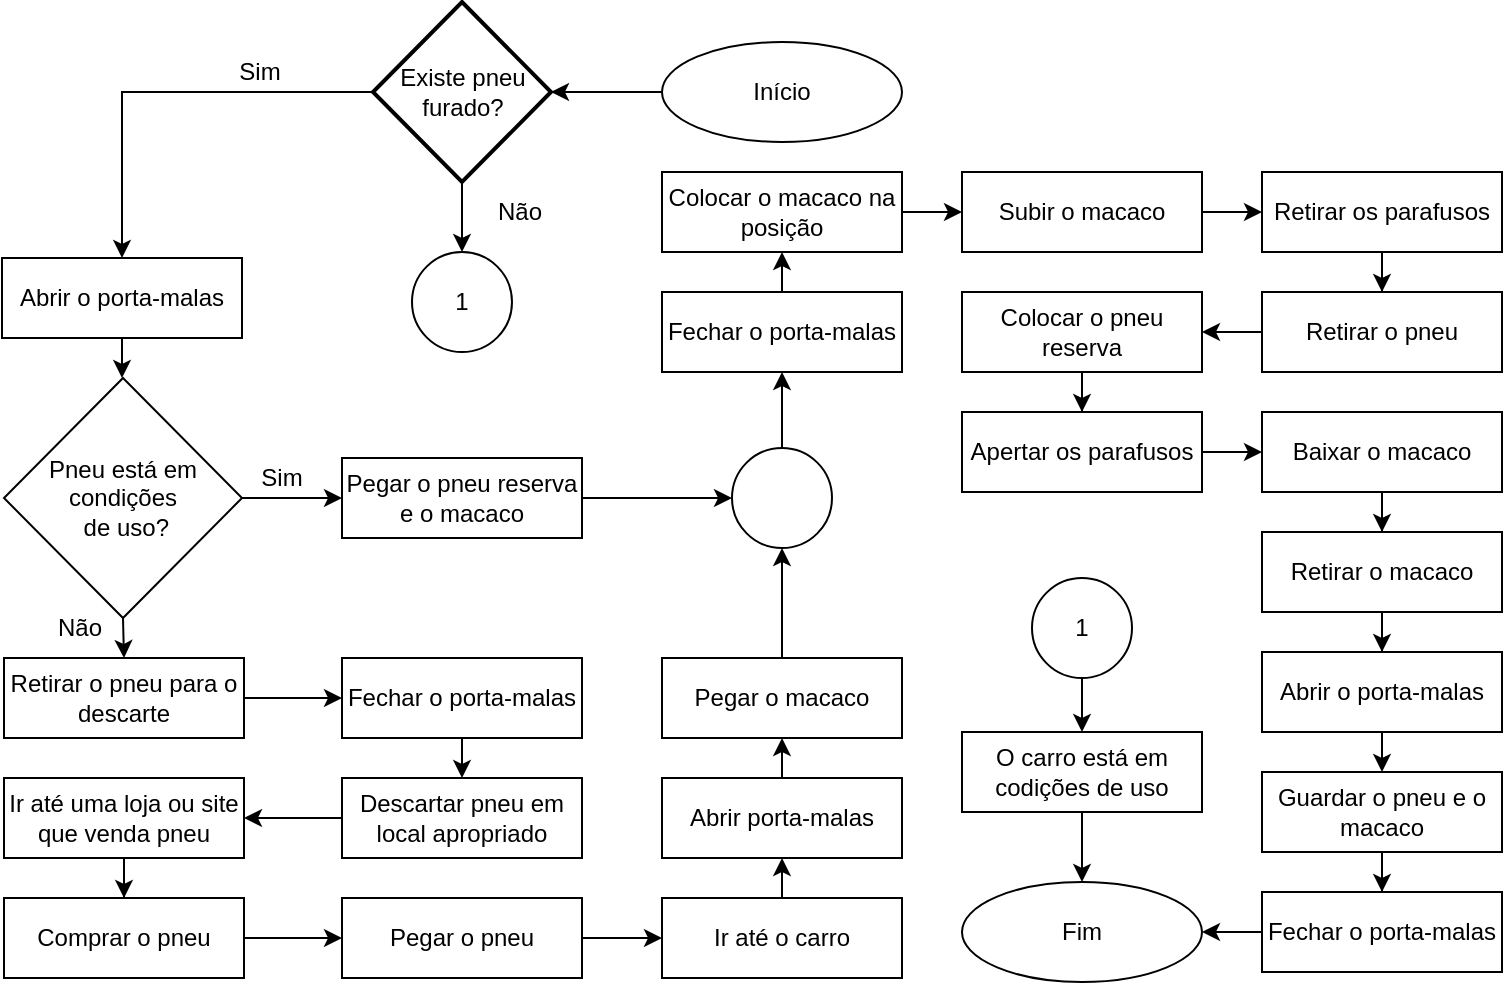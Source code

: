 <mxfile version="21.0.2" type="github">
  <diagram name="Página-1" id="P58mU9c-P4n3gaQWXchw">
    <mxGraphModel dx="880" dy="476" grid="1" gridSize="10" guides="1" tooltips="1" connect="1" arrows="1" fold="1" page="1" pageScale="1" pageWidth="827" pageHeight="1169" math="0" shadow="0">
      <root>
        <mxCell id="0" />
        <mxCell id="1" parent="0" />
        <mxCell id="OL7ZFpz6dahpd9CSGTHm-1" value="" style="edgeStyle=orthogonalEdgeStyle;rounded=0;orthogonalLoop=1;jettySize=auto;html=1;" edge="1" parent="1" source="OL7ZFpz6dahpd9CSGTHm-3" target="OL7ZFpz6dahpd9CSGTHm-8">
          <mxGeometry relative="1" as="geometry" />
        </mxCell>
        <mxCell id="OL7ZFpz6dahpd9CSGTHm-2" style="edgeStyle=orthogonalEdgeStyle;rounded=0;orthogonalLoop=1;jettySize=auto;html=1;exitX=0.5;exitY=1;exitDx=0;exitDy=0;entryX=0.5;entryY=0;entryDx=0;entryDy=0;" edge="1" parent="1" source="OL7ZFpz6dahpd9CSGTHm-3" target="OL7ZFpz6dahpd9CSGTHm-37">
          <mxGeometry relative="1" as="geometry" />
        </mxCell>
        <mxCell id="OL7ZFpz6dahpd9CSGTHm-3" value="Pneu está em &lt;br&gt;condições&lt;br&gt;&amp;nbsp;de uso?" style="rhombus;whiteSpace=wrap;html=1;" vertex="1" parent="1">
          <mxGeometry x="42" y="189" width="119" height="120" as="geometry" />
        </mxCell>
        <mxCell id="OL7ZFpz6dahpd9CSGTHm-4" value="" style="edgeStyle=orthogonalEdgeStyle;rounded=0;orthogonalLoop=1;jettySize=auto;html=1;" edge="1" parent="1" source="OL7ZFpz6dahpd9CSGTHm-5" target="OL7ZFpz6dahpd9CSGTHm-3">
          <mxGeometry relative="1" as="geometry" />
        </mxCell>
        <mxCell id="OL7ZFpz6dahpd9CSGTHm-5" value="Abrir o porta-malas" style="rounded=0;whiteSpace=wrap;html=1;" vertex="1" parent="1">
          <mxGeometry x="41" y="129" width="120" height="40" as="geometry" />
        </mxCell>
        <mxCell id="OL7ZFpz6dahpd9CSGTHm-6" style="edgeStyle=orthogonalEdgeStyle;rounded=0;orthogonalLoop=1;jettySize=auto;html=1;exitX=0.5;exitY=1;exitDx=0;exitDy=0;" edge="1" parent="1">
          <mxGeometry relative="1" as="geometry">
            <mxPoint x="644" y="103" as="sourcePoint" />
            <mxPoint x="644" y="103" as="targetPoint" />
          </mxGeometry>
        </mxCell>
        <mxCell id="OL7ZFpz6dahpd9CSGTHm-7" value="" style="edgeStyle=orthogonalEdgeStyle;rounded=0;orthogonalLoop=1;jettySize=auto;html=1;" edge="1" parent="1" source="OL7ZFpz6dahpd9CSGTHm-8" target="OL7ZFpz6dahpd9CSGTHm-55">
          <mxGeometry relative="1" as="geometry" />
        </mxCell>
        <mxCell id="OL7ZFpz6dahpd9CSGTHm-8" value="Pegar o pneu reserva e o macaco" style="rounded=0;whiteSpace=wrap;html=1;" vertex="1" parent="1">
          <mxGeometry x="211" y="229" width="120" height="40" as="geometry" />
        </mxCell>
        <mxCell id="OL7ZFpz6dahpd9CSGTHm-9" style="edgeStyle=orthogonalEdgeStyle;rounded=0;orthogonalLoop=1;jettySize=auto;html=1;exitX=0.5;exitY=0;exitDx=0;exitDy=0;entryX=0.5;entryY=1;entryDx=0;entryDy=0;" edge="1" parent="1" source="OL7ZFpz6dahpd9CSGTHm-10" target="OL7ZFpz6dahpd9CSGTHm-12">
          <mxGeometry relative="1" as="geometry" />
        </mxCell>
        <mxCell id="OL7ZFpz6dahpd9CSGTHm-10" value="Fechar o porta-malas" style="rounded=0;whiteSpace=wrap;html=1;" vertex="1" parent="1">
          <mxGeometry x="371" y="146" width="120" height="40" as="geometry" />
        </mxCell>
        <mxCell id="OL7ZFpz6dahpd9CSGTHm-11" value="" style="edgeStyle=orthogonalEdgeStyle;rounded=0;orthogonalLoop=1;jettySize=auto;html=1;" edge="1" parent="1" source="OL7ZFpz6dahpd9CSGTHm-12" target="OL7ZFpz6dahpd9CSGTHm-32">
          <mxGeometry relative="1" as="geometry" />
        </mxCell>
        <mxCell id="OL7ZFpz6dahpd9CSGTHm-12" value="Colocar o macaco na posição" style="rounded=0;whiteSpace=wrap;html=1;" vertex="1" parent="1">
          <mxGeometry x="371" y="86" width="120" height="40" as="geometry" />
        </mxCell>
        <mxCell id="OL7ZFpz6dahpd9CSGTHm-13" value="" style="edgeStyle=orthogonalEdgeStyle;rounded=0;orthogonalLoop=1;jettySize=auto;html=1;" edge="1" parent="1" source="OL7ZFpz6dahpd9CSGTHm-14" target="OL7ZFpz6dahpd9CSGTHm-16">
          <mxGeometry relative="1" as="geometry" />
        </mxCell>
        <mxCell id="OL7ZFpz6dahpd9CSGTHm-14" value="Guardar o pneu e o macaco" style="rounded=0;whiteSpace=wrap;html=1;" vertex="1" parent="1">
          <mxGeometry x="671" y="386" width="120" height="40" as="geometry" />
        </mxCell>
        <mxCell id="OL7ZFpz6dahpd9CSGTHm-15" value="" style="edgeStyle=orthogonalEdgeStyle;rounded=0;orthogonalLoop=1;jettySize=auto;html=1;" edge="1" parent="1" source="OL7ZFpz6dahpd9CSGTHm-16" target="OL7ZFpz6dahpd9CSGTHm-35">
          <mxGeometry relative="1" as="geometry" />
        </mxCell>
        <mxCell id="OL7ZFpz6dahpd9CSGTHm-16" value="Fechar o porta-malas" style="rounded=0;whiteSpace=wrap;html=1;" vertex="1" parent="1">
          <mxGeometry x="671" y="446" width="120" height="40" as="geometry" />
        </mxCell>
        <mxCell id="OL7ZFpz6dahpd9CSGTHm-17" value="" style="edgeStyle=orthogonalEdgeStyle;rounded=0;orthogonalLoop=1;jettySize=auto;html=1;" edge="1" parent="1" source="OL7ZFpz6dahpd9CSGTHm-18" target="OL7ZFpz6dahpd9CSGTHm-20">
          <mxGeometry relative="1" as="geometry" />
        </mxCell>
        <mxCell id="OL7ZFpz6dahpd9CSGTHm-18" value="Colocar o pneu reserva" style="rounded=0;whiteSpace=wrap;html=1;" vertex="1" parent="1">
          <mxGeometry x="521" y="146" width="120" height="40" as="geometry" />
        </mxCell>
        <mxCell id="OL7ZFpz6dahpd9CSGTHm-19" value="" style="edgeStyle=orthogonalEdgeStyle;rounded=0;orthogonalLoop=1;jettySize=auto;html=1;" edge="1" parent="1" source="OL7ZFpz6dahpd9CSGTHm-20" target="OL7ZFpz6dahpd9CSGTHm-26">
          <mxGeometry relative="1" as="geometry" />
        </mxCell>
        <mxCell id="OL7ZFpz6dahpd9CSGTHm-20" value="Apertar os parafusos" style="rounded=0;whiteSpace=wrap;html=1;" vertex="1" parent="1">
          <mxGeometry x="521" y="206" width="120" height="40" as="geometry" />
        </mxCell>
        <mxCell id="OL7ZFpz6dahpd9CSGTHm-21" style="edgeStyle=orthogonalEdgeStyle;rounded=0;orthogonalLoop=1;jettySize=auto;html=1;exitX=0.5;exitY=1;exitDx=0;exitDy=0;entryX=0.5;entryY=0;entryDx=0;entryDy=0;" edge="1" parent="1" source="OL7ZFpz6dahpd9CSGTHm-22" target="OL7ZFpz6dahpd9CSGTHm-14">
          <mxGeometry relative="1" as="geometry" />
        </mxCell>
        <mxCell id="OL7ZFpz6dahpd9CSGTHm-22" value="Abrir o porta-malas" style="rounded=0;whiteSpace=wrap;html=1;" vertex="1" parent="1">
          <mxGeometry x="671" y="326" width="120" height="40" as="geometry" />
        </mxCell>
        <mxCell id="OL7ZFpz6dahpd9CSGTHm-23" value="" style="edgeStyle=orthogonalEdgeStyle;rounded=0;orthogonalLoop=1;jettySize=auto;html=1;" edge="1" parent="1" source="OL7ZFpz6dahpd9CSGTHm-24" target="OL7ZFpz6dahpd9CSGTHm-22">
          <mxGeometry relative="1" as="geometry" />
        </mxCell>
        <mxCell id="OL7ZFpz6dahpd9CSGTHm-24" value="Retirar o macaco" style="rounded=0;whiteSpace=wrap;html=1;" vertex="1" parent="1">
          <mxGeometry x="671" y="266" width="120" height="40" as="geometry" />
        </mxCell>
        <mxCell id="OL7ZFpz6dahpd9CSGTHm-25" value="" style="edgeStyle=orthogonalEdgeStyle;rounded=0;orthogonalLoop=1;jettySize=auto;html=1;" edge="1" parent="1" source="OL7ZFpz6dahpd9CSGTHm-26" target="OL7ZFpz6dahpd9CSGTHm-24">
          <mxGeometry relative="1" as="geometry" />
        </mxCell>
        <mxCell id="OL7ZFpz6dahpd9CSGTHm-26" value="Baixar o macaco" style="rounded=0;whiteSpace=wrap;html=1;" vertex="1" parent="1">
          <mxGeometry x="671" y="206" width="120" height="40" as="geometry" />
        </mxCell>
        <mxCell id="OL7ZFpz6dahpd9CSGTHm-27" value="" style="edgeStyle=orthogonalEdgeStyle;rounded=0;orthogonalLoop=1;jettySize=auto;html=1;" edge="1" parent="1" source="OL7ZFpz6dahpd9CSGTHm-28" target="OL7ZFpz6dahpd9CSGTHm-18">
          <mxGeometry relative="1" as="geometry" />
        </mxCell>
        <mxCell id="OL7ZFpz6dahpd9CSGTHm-28" value="Retirar o pneu" style="rounded=0;whiteSpace=wrap;html=1;" vertex="1" parent="1">
          <mxGeometry x="671" y="146" width="120" height="40" as="geometry" />
        </mxCell>
        <mxCell id="OL7ZFpz6dahpd9CSGTHm-29" value="" style="edgeStyle=orthogonalEdgeStyle;rounded=0;orthogonalLoop=1;jettySize=auto;html=1;" edge="1" parent="1" source="OL7ZFpz6dahpd9CSGTHm-30" target="OL7ZFpz6dahpd9CSGTHm-28">
          <mxGeometry relative="1" as="geometry" />
        </mxCell>
        <mxCell id="OL7ZFpz6dahpd9CSGTHm-30" value="Retirar os parafusos" style="rounded=0;whiteSpace=wrap;html=1;" vertex="1" parent="1">
          <mxGeometry x="671" y="86" width="120" height="40" as="geometry" />
        </mxCell>
        <mxCell id="OL7ZFpz6dahpd9CSGTHm-31" value="" style="edgeStyle=orthogonalEdgeStyle;rounded=0;orthogonalLoop=1;jettySize=auto;html=1;" edge="1" parent="1" source="OL7ZFpz6dahpd9CSGTHm-32" target="OL7ZFpz6dahpd9CSGTHm-30">
          <mxGeometry relative="1" as="geometry" />
        </mxCell>
        <mxCell id="OL7ZFpz6dahpd9CSGTHm-32" value="Subir o macaco" style="rounded=0;whiteSpace=wrap;html=1;" vertex="1" parent="1">
          <mxGeometry x="521" y="86" width="120" height="40" as="geometry" />
        </mxCell>
        <mxCell id="OL7ZFpz6dahpd9CSGTHm-179" style="edgeStyle=orthogonalEdgeStyle;rounded=0;orthogonalLoop=1;jettySize=auto;html=1;exitX=0;exitY=0.5;exitDx=0;exitDy=0;entryX=1;entryY=0.5;entryDx=0;entryDy=0;entryPerimeter=0;" edge="1" parent="1" source="OL7ZFpz6dahpd9CSGTHm-34" target="OL7ZFpz6dahpd9CSGTHm-178">
          <mxGeometry relative="1" as="geometry" />
        </mxCell>
        <mxCell id="OL7ZFpz6dahpd9CSGTHm-34" value="Início" style="ellipse;whiteSpace=wrap;html=1;" vertex="1" parent="1">
          <mxGeometry x="371" y="21" width="120" height="50" as="geometry" />
        </mxCell>
        <mxCell id="OL7ZFpz6dahpd9CSGTHm-35" value="Fim" style="ellipse;whiteSpace=wrap;html=1;" vertex="1" parent="1">
          <mxGeometry x="521" y="441" width="120" height="50" as="geometry" />
        </mxCell>
        <mxCell id="OL7ZFpz6dahpd9CSGTHm-36" value="" style="edgeStyle=orthogonalEdgeStyle;rounded=0;orthogonalLoop=1;jettySize=auto;html=1;" edge="1" parent="1" source="OL7ZFpz6dahpd9CSGTHm-37" target="OL7ZFpz6dahpd9CSGTHm-43">
          <mxGeometry relative="1" as="geometry" />
        </mxCell>
        <mxCell id="OL7ZFpz6dahpd9CSGTHm-37" value="Retirar o pneu para o descarte" style="rounded=0;whiteSpace=wrap;html=1;" vertex="1" parent="1">
          <mxGeometry x="42" y="329" width="120" height="40" as="geometry" />
        </mxCell>
        <mxCell id="OL7ZFpz6dahpd9CSGTHm-38" value="" style="edgeStyle=orthogonalEdgeStyle;rounded=0;orthogonalLoop=1;jettySize=auto;html=1;" edge="1" parent="1" source="OL7ZFpz6dahpd9CSGTHm-39" target="OL7ZFpz6dahpd9CSGTHm-41">
          <mxGeometry relative="1" as="geometry" />
        </mxCell>
        <mxCell id="OL7ZFpz6dahpd9CSGTHm-39" value="Ir até uma loja ou site que venda pneu" style="rounded=0;whiteSpace=wrap;html=1;" vertex="1" parent="1">
          <mxGeometry x="42" y="389" width="120" height="40" as="geometry" />
        </mxCell>
        <mxCell id="OL7ZFpz6dahpd9CSGTHm-40" value="" style="edgeStyle=orthogonalEdgeStyle;rounded=0;orthogonalLoop=1;jettySize=auto;html=1;" edge="1" parent="1" source="OL7ZFpz6dahpd9CSGTHm-41" target="OL7ZFpz6dahpd9CSGTHm-47">
          <mxGeometry relative="1" as="geometry" />
        </mxCell>
        <mxCell id="OL7ZFpz6dahpd9CSGTHm-41" value="Comprar o pneu" style="rounded=0;whiteSpace=wrap;html=1;" vertex="1" parent="1">
          <mxGeometry x="42" y="449" width="120" height="40" as="geometry" />
        </mxCell>
        <mxCell id="OL7ZFpz6dahpd9CSGTHm-42" style="edgeStyle=orthogonalEdgeStyle;rounded=0;orthogonalLoop=1;jettySize=auto;html=1;exitX=0.5;exitY=1;exitDx=0;exitDy=0;entryX=0.5;entryY=0;entryDx=0;entryDy=0;" edge="1" parent="1" source="OL7ZFpz6dahpd9CSGTHm-43" target="OL7ZFpz6dahpd9CSGTHm-45">
          <mxGeometry relative="1" as="geometry" />
        </mxCell>
        <mxCell id="OL7ZFpz6dahpd9CSGTHm-43" value="Fechar o porta-malas" style="rounded=0;whiteSpace=wrap;html=1;" vertex="1" parent="1">
          <mxGeometry x="211" y="329" width="120" height="40" as="geometry" />
        </mxCell>
        <mxCell id="OL7ZFpz6dahpd9CSGTHm-44" value="" style="edgeStyle=orthogonalEdgeStyle;rounded=0;orthogonalLoop=1;jettySize=auto;html=1;" edge="1" parent="1" source="OL7ZFpz6dahpd9CSGTHm-45" target="OL7ZFpz6dahpd9CSGTHm-39">
          <mxGeometry relative="1" as="geometry" />
        </mxCell>
        <mxCell id="OL7ZFpz6dahpd9CSGTHm-45" value="Descartar pneu em local apropriado" style="rounded=0;whiteSpace=wrap;html=1;" vertex="1" parent="1">
          <mxGeometry x="211" y="389" width="120" height="40" as="geometry" />
        </mxCell>
        <mxCell id="OL7ZFpz6dahpd9CSGTHm-46" value="" style="edgeStyle=orthogonalEdgeStyle;rounded=0;orthogonalLoop=1;jettySize=auto;html=1;" edge="1" parent="1" source="OL7ZFpz6dahpd9CSGTHm-47" target="OL7ZFpz6dahpd9CSGTHm-49">
          <mxGeometry relative="1" as="geometry" />
        </mxCell>
        <mxCell id="OL7ZFpz6dahpd9CSGTHm-47" value="Pegar o pneu" style="rounded=0;whiteSpace=wrap;html=1;" vertex="1" parent="1">
          <mxGeometry x="211" y="449" width="120" height="40" as="geometry" />
        </mxCell>
        <mxCell id="OL7ZFpz6dahpd9CSGTHm-48" style="edgeStyle=orthogonalEdgeStyle;rounded=0;orthogonalLoop=1;jettySize=auto;html=1;exitX=0.5;exitY=0;exitDx=0;exitDy=0;entryX=0.5;entryY=1;entryDx=0;entryDy=0;" edge="1" parent="1" source="OL7ZFpz6dahpd9CSGTHm-49" target="OL7ZFpz6dahpd9CSGTHm-51">
          <mxGeometry relative="1" as="geometry" />
        </mxCell>
        <mxCell id="OL7ZFpz6dahpd9CSGTHm-49" value="Ir até o carro" style="rounded=0;whiteSpace=wrap;html=1;" vertex="1" parent="1">
          <mxGeometry x="371" y="449" width="120" height="40" as="geometry" />
        </mxCell>
        <mxCell id="OL7ZFpz6dahpd9CSGTHm-50" style="edgeStyle=orthogonalEdgeStyle;rounded=0;orthogonalLoop=1;jettySize=auto;html=1;exitX=0.5;exitY=0;exitDx=0;exitDy=0;entryX=0.5;entryY=1;entryDx=0;entryDy=0;" edge="1" parent="1" source="OL7ZFpz6dahpd9CSGTHm-51" target="OL7ZFpz6dahpd9CSGTHm-53">
          <mxGeometry relative="1" as="geometry" />
        </mxCell>
        <mxCell id="OL7ZFpz6dahpd9CSGTHm-51" value="Abrir porta-malas" style="rounded=0;whiteSpace=wrap;html=1;" vertex="1" parent="1">
          <mxGeometry x="371" y="389" width="120" height="40" as="geometry" />
        </mxCell>
        <mxCell id="OL7ZFpz6dahpd9CSGTHm-52" value="" style="edgeStyle=orthogonalEdgeStyle;rounded=0;orthogonalLoop=1;jettySize=auto;html=1;" edge="1" parent="1" source="OL7ZFpz6dahpd9CSGTHm-53" target="OL7ZFpz6dahpd9CSGTHm-55">
          <mxGeometry relative="1" as="geometry" />
        </mxCell>
        <mxCell id="OL7ZFpz6dahpd9CSGTHm-53" value="Pegar o macaco" style="rounded=0;whiteSpace=wrap;html=1;" vertex="1" parent="1">
          <mxGeometry x="371" y="329" width="120" height="40" as="geometry" />
        </mxCell>
        <mxCell id="OL7ZFpz6dahpd9CSGTHm-54" style="edgeStyle=orthogonalEdgeStyle;rounded=0;orthogonalLoop=1;jettySize=auto;html=1;exitX=0.5;exitY=0;exitDx=0;exitDy=0;entryX=0.5;entryY=1;entryDx=0;entryDy=0;" edge="1" parent="1" source="OL7ZFpz6dahpd9CSGTHm-55" target="OL7ZFpz6dahpd9CSGTHm-10">
          <mxGeometry relative="1" as="geometry" />
        </mxCell>
        <mxCell id="OL7ZFpz6dahpd9CSGTHm-55" value="" style="ellipse;whiteSpace=wrap;html=1;aspect=fixed;" vertex="1" parent="1">
          <mxGeometry x="406" y="224" width="50" height="50" as="geometry" />
        </mxCell>
        <mxCell id="OL7ZFpz6dahpd9CSGTHm-180" style="edgeStyle=orthogonalEdgeStyle;rounded=0;orthogonalLoop=1;jettySize=auto;html=1;exitX=0;exitY=0.5;exitDx=0;exitDy=0;exitPerimeter=0;entryX=0.5;entryY=0;entryDx=0;entryDy=0;" edge="1" parent="1" source="OL7ZFpz6dahpd9CSGTHm-178" target="OL7ZFpz6dahpd9CSGTHm-5">
          <mxGeometry relative="1" as="geometry" />
        </mxCell>
        <mxCell id="OL7ZFpz6dahpd9CSGTHm-187" value="" style="edgeStyle=orthogonalEdgeStyle;rounded=0;orthogonalLoop=1;jettySize=auto;html=1;" edge="1" parent="1" source="OL7ZFpz6dahpd9CSGTHm-178" target="OL7ZFpz6dahpd9CSGTHm-186">
          <mxGeometry relative="1" as="geometry" />
        </mxCell>
        <mxCell id="OL7ZFpz6dahpd9CSGTHm-178" value="Existe pneu furado?" style="strokeWidth=2;html=1;shape=mxgraph.flowchart.decision;whiteSpace=wrap;" vertex="1" parent="1">
          <mxGeometry x="226.5" y="1" width="89" height="90" as="geometry" />
        </mxCell>
        <mxCell id="OL7ZFpz6dahpd9CSGTHm-181" value="Sim" style="text;html=1;strokeColor=none;fillColor=none;align=center;verticalAlign=middle;whiteSpace=wrap;rounded=0;" vertex="1" parent="1">
          <mxGeometry x="140" y="21" width="60" height="30" as="geometry" />
        </mxCell>
        <mxCell id="OL7ZFpz6dahpd9CSGTHm-182" value="Sim" style="text;html=1;strokeColor=none;fillColor=none;align=center;verticalAlign=middle;whiteSpace=wrap;rounded=0;" vertex="1" parent="1">
          <mxGeometry x="151" y="224" width="60" height="30" as="geometry" />
        </mxCell>
        <mxCell id="OL7ZFpz6dahpd9CSGTHm-183" value="Não" style="text;html=1;strokeColor=none;fillColor=none;align=center;verticalAlign=middle;whiteSpace=wrap;rounded=0;" vertex="1" parent="1">
          <mxGeometry x="50" y="299" width="60" height="30" as="geometry" />
        </mxCell>
        <mxCell id="OL7ZFpz6dahpd9CSGTHm-186" value="1" style="ellipse;whiteSpace=wrap;html=1;aspect=fixed;" vertex="1" parent="1">
          <mxGeometry x="246" y="126" width="50" height="50" as="geometry" />
        </mxCell>
        <mxCell id="OL7ZFpz6dahpd9CSGTHm-189" value="Não" style="text;html=1;strokeColor=none;fillColor=none;align=center;verticalAlign=middle;whiteSpace=wrap;rounded=0;" vertex="1" parent="1">
          <mxGeometry x="270" y="91" width="60" height="30" as="geometry" />
        </mxCell>
        <mxCell id="OL7ZFpz6dahpd9CSGTHm-192" value="" style="edgeStyle=orthogonalEdgeStyle;rounded=0;orthogonalLoop=1;jettySize=auto;html=1;" edge="1" parent="1" source="OL7ZFpz6dahpd9CSGTHm-190" target="OL7ZFpz6dahpd9CSGTHm-191">
          <mxGeometry relative="1" as="geometry" />
        </mxCell>
        <mxCell id="OL7ZFpz6dahpd9CSGTHm-190" value="1" style="ellipse;whiteSpace=wrap;html=1;aspect=fixed;" vertex="1" parent="1">
          <mxGeometry x="556" y="289" width="50" height="50" as="geometry" />
        </mxCell>
        <mxCell id="OL7ZFpz6dahpd9CSGTHm-193" value="" style="edgeStyle=orthogonalEdgeStyle;rounded=0;orthogonalLoop=1;jettySize=auto;html=1;" edge="1" parent="1" source="OL7ZFpz6dahpd9CSGTHm-191" target="OL7ZFpz6dahpd9CSGTHm-35">
          <mxGeometry relative="1" as="geometry" />
        </mxCell>
        <mxCell id="OL7ZFpz6dahpd9CSGTHm-191" value="O carro está em codições de uso" style="rounded=0;whiteSpace=wrap;html=1;" vertex="1" parent="1">
          <mxGeometry x="521" y="366" width="120" height="40" as="geometry" />
        </mxCell>
      </root>
    </mxGraphModel>
  </diagram>
</mxfile>
